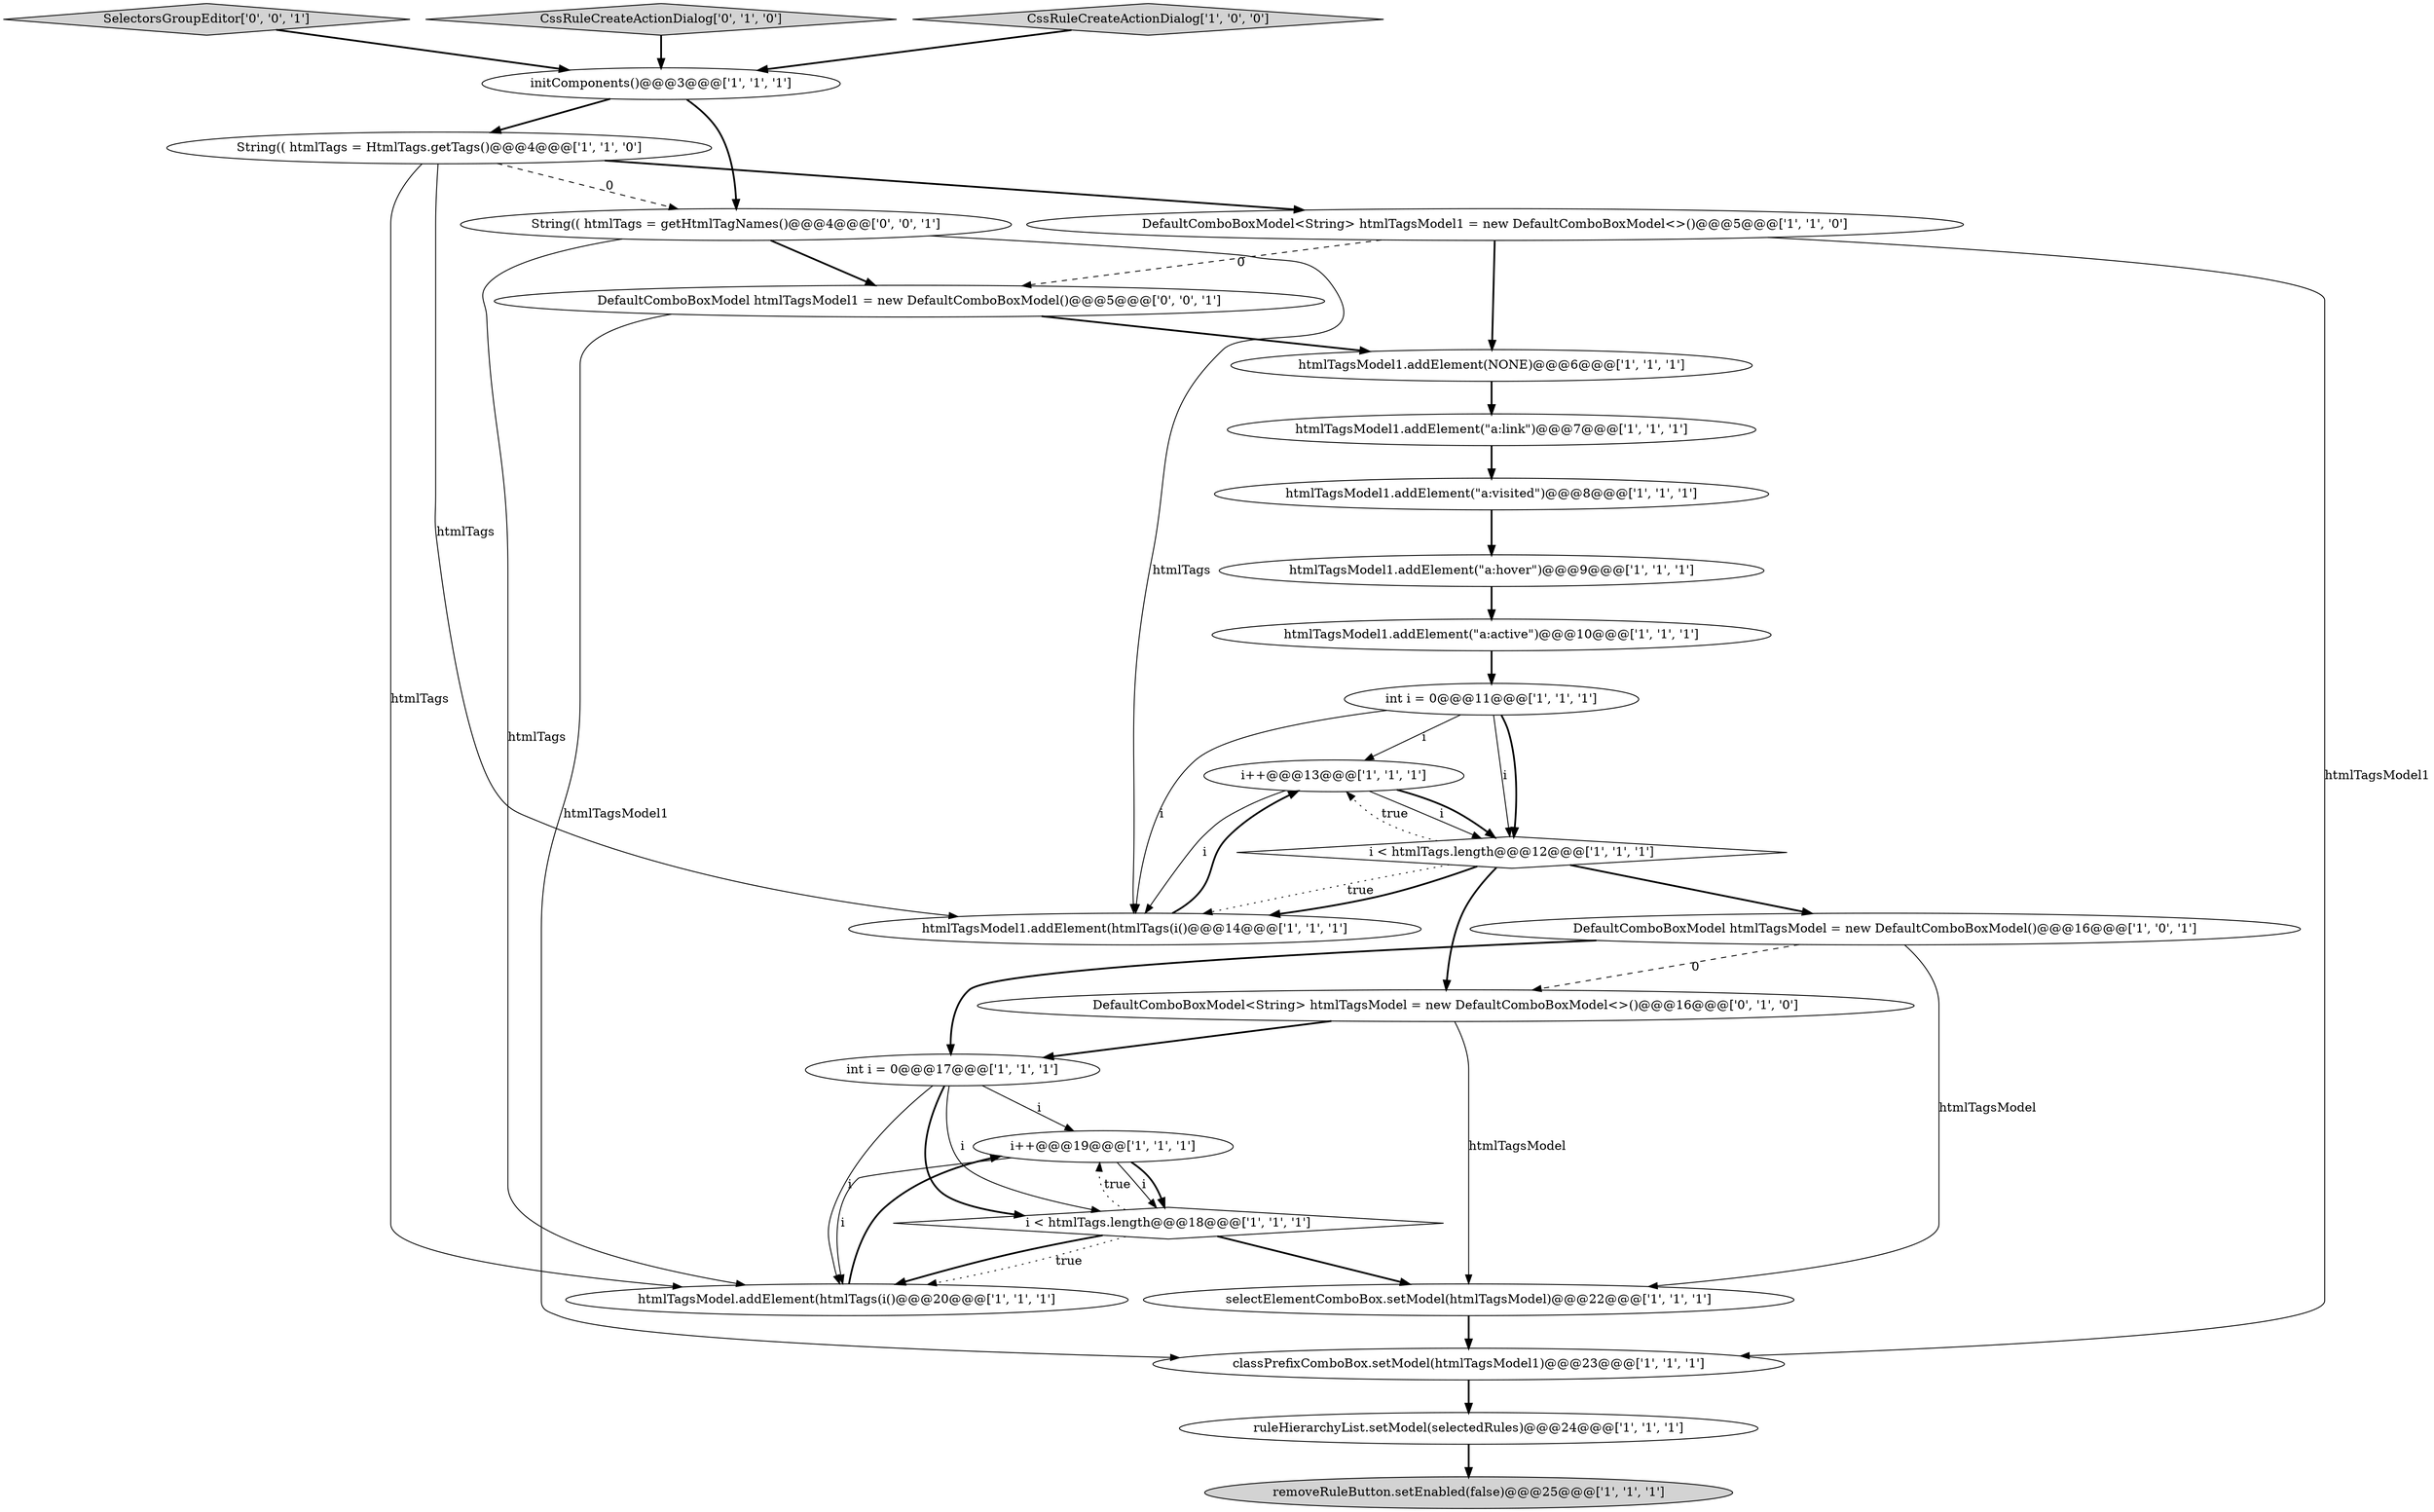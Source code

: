 digraph {
15 [style = filled, label = "String(( htmlTags = HtmlTags.getTags()@@@4@@@['1', '1', '0']", fillcolor = white, shape = ellipse image = "AAA0AAABBB1BBB"];
25 [style = filled, label = "String(( htmlTags = getHtmlTagNames()@@@4@@@['0', '0', '1']", fillcolor = white, shape = ellipse image = "AAA0AAABBB3BBB"];
21 [style = filled, label = "int i = 0@@@17@@@['1', '1', '1']", fillcolor = white, shape = ellipse image = "AAA0AAABBB1BBB"];
24 [style = filled, label = "SelectorsGroupEditor['0', '0', '1']", fillcolor = lightgray, shape = diamond image = "AAA0AAABBB3BBB"];
20 [style = filled, label = "ruleHierarchyList.setModel(selectedRules)@@@24@@@['1', '1', '1']", fillcolor = white, shape = ellipse image = "AAA0AAABBB1BBB"];
13 [style = filled, label = "selectElementComboBox.setModel(htmlTagsModel)@@@22@@@['1', '1', '1']", fillcolor = white, shape = ellipse image = "AAA0AAABBB1BBB"];
6 [style = filled, label = "htmlTagsModel1.addElement(\"a:hover\")@@@9@@@['1', '1', '1']", fillcolor = white, shape = ellipse image = "AAA0AAABBB1BBB"];
4 [style = filled, label = "removeRuleButton.setEnabled(false)@@@25@@@['1', '1', '1']", fillcolor = lightgray, shape = ellipse image = "AAA0AAABBB1BBB"];
14 [style = filled, label = "htmlTagsModel1.addElement(\"a:link\")@@@7@@@['1', '1', '1']", fillcolor = white, shape = ellipse image = "AAA0AAABBB1BBB"];
23 [style = filled, label = "CssRuleCreateActionDialog['0', '1', '0']", fillcolor = lightgray, shape = diamond image = "AAA0AAABBB2BBB"];
8 [style = filled, label = "i++@@@19@@@['1', '1', '1']", fillcolor = white, shape = ellipse image = "AAA0AAABBB1BBB"];
26 [style = filled, label = "DefaultComboBoxModel htmlTagsModel1 = new DefaultComboBoxModel()@@@5@@@['0', '0', '1']", fillcolor = white, shape = ellipse image = "AAA0AAABBB3BBB"];
11 [style = filled, label = "i++@@@13@@@['1', '1', '1']", fillcolor = white, shape = ellipse image = "AAA0AAABBB1BBB"];
12 [style = filled, label = "DefaultComboBoxModel<String> htmlTagsModel1 = new DefaultComboBoxModel<>()@@@5@@@['1', '1', '0']", fillcolor = white, shape = ellipse image = "AAA0AAABBB1BBB"];
1 [style = filled, label = "i < htmlTags.length@@@12@@@['1', '1', '1']", fillcolor = white, shape = diamond image = "AAA0AAABBB1BBB"];
0 [style = filled, label = "htmlTagsModel1.addElement(htmlTags(i()@@@14@@@['1', '1', '1']", fillcolor = white, shape = ellipse image = "AAA0AAABBB1BBB"];
16 [style = filled, label = "htmlTagsModel1.addElement(NONE)@@@6@@@['1', '1', '1']", fillcolor = white, shape = ellipse image = "AAA0AAABBB1BBB"];
19 [style = filled, label = "initComponents()@@@3@@@['1', '1', '1']", fillcolor = white, shape = ellipse image = "AAA0AAABBB1BBB"];
5 [style = filled, label = "CssRuleCreateActionDialog['1', '0', '0']", fillcolor = lightgray, shape = diamond image = "AAA0AAABBB1BBB"];
18 [style = filled, label = "classPrefixComboBox.setModel(htmlTagsModel1)@@@23@@@['1', '1', '1']", fillcolor = white, shape = ellipse image = "AAA0AAABBB1BBB"];
2 [style = filled, label = "i < htmlTags.length@@@18@@@['1', '1', '1']", fillcolor = white, shape = diamond image = "AAA0AAABBB1BBB"];
17 [style = filled, label = "int i = 0@@@11@@@['1', '1', '1']", fillcolor = white, shape = ellipse image = "AAA0AAABBB1BBB"];
10 [style = filled, label = "htmlTagsModel1.addElement(\"a:visited\")@@@8@@@['1', '1', '1']", fillcolor = white, shape = ellipse image = "AAA0AAABBB1BBB"];
22 [style = filled, label = "DefaultComboBoxModel<String> htmlTagsModel = new DefaultComboBoxModel<>()@@@16@@@['0', '1', '0']", fillcolor = white, shape = ellipse image = "AAA1AAABBB2BBB"];
9 [style = filled, label = "htmlTagsModel1.addElement(\"a:active\")@@@10@@@['1', '1', '1']", fillcolor = white, shape = ellipse image = "AAA0AAABBB1BBB"];
7 [style = filled, label = "DefaultComboBoxModel htmlTagsModel = new DefaultComboBoxModel()@@@16@@@['1', '0', '1']", fillcolor = white, shape = ellipse image = "AAA0AAABBB1BBB"];
3 [style = filled, label = "htmlTagsModel.addElement(htmlTags(i()@@@20@@@['1', '1', '1']", fillcolor = white, shape = ellipse image = "AAA0AAABBB1BBB"];
12->26 [style = dashed, label="0"];
25->3 [style = solid, label="htmlTags"];
5->19 [style = bold, label=""];
2->3 [style = dotted, label="true"];
18->20 [style = bold, label=""];
1->11 [style = dotted, label="true"];
23->19 [style = bold, label=""];
10->6 [style = bold, label=""];
7->13 [style = solid, label="htmlTagsModel"];
21->8 [style = solid, label="i"];
26->16 [style = bold, label=""];
1->0 [style = dotted, label="true"];
1->0 [style = bold, label=""];
2->8 [style = dotted, label="true"];
2->13 [style = bold, label=""];
15->12 [style = bold, label=""];
15->25 [style = dashed, label="0"];
8->2 [style = solid, label="i"];
20->4 [style = bold, label=""];
25->26 [style = bold, label=""];
19->15 [style = bold, label=""];
11->1 [style = solid, label="i"];
21->3 [style = solid, label="i"];
11->1 [style = bold, label=""];
8->3 [style = solid, label="i"];
22->13 [style = solid, label="htmlTagsModel"];
7->21 [style = bold, label=""];
0->11 [style = bold, label=""];
13->18 [style = bold, label=""];
21->2 [style = bold, label=""];
2->3 [style = bold, label=""];
12->16 [style = bold, label=""];
6->9 [style = bold, label=""];
19->25 [style = bold, label=""];
25->0 [style = solid, label="htmlTags"];
8->2 [style = bold, label=""];
11->0 [style = solid, label="i"];
7->22 [style = dashed, label="0"];
9->17 [style = bold, label=""];
26->18 [style = solid, label="htmlTagsModel1"];
16->14 [style = bold, label=""];
3->8 [style = bold, label=""];
15->3 [style = solid, label="htmlTags"];
24->19 [style = bold, label=""];
22->21 [style = bold, label=""];
1->7 [style = bold, label=""];
12->18 [style = solid, label="htmlTagsModel1"];
1->22 [style = bold, label=""];
15->0 [style = solid, label="htmlTags"];
14->10 [style = bold, label=""];
17->0 [style = solid, label="i"];
17->1 [style = solid, label="i"];
21->2 [style = solid, label="i"];
17->11 [style = solid, label="i"];
17->1 [style = bold, label=""];
}
